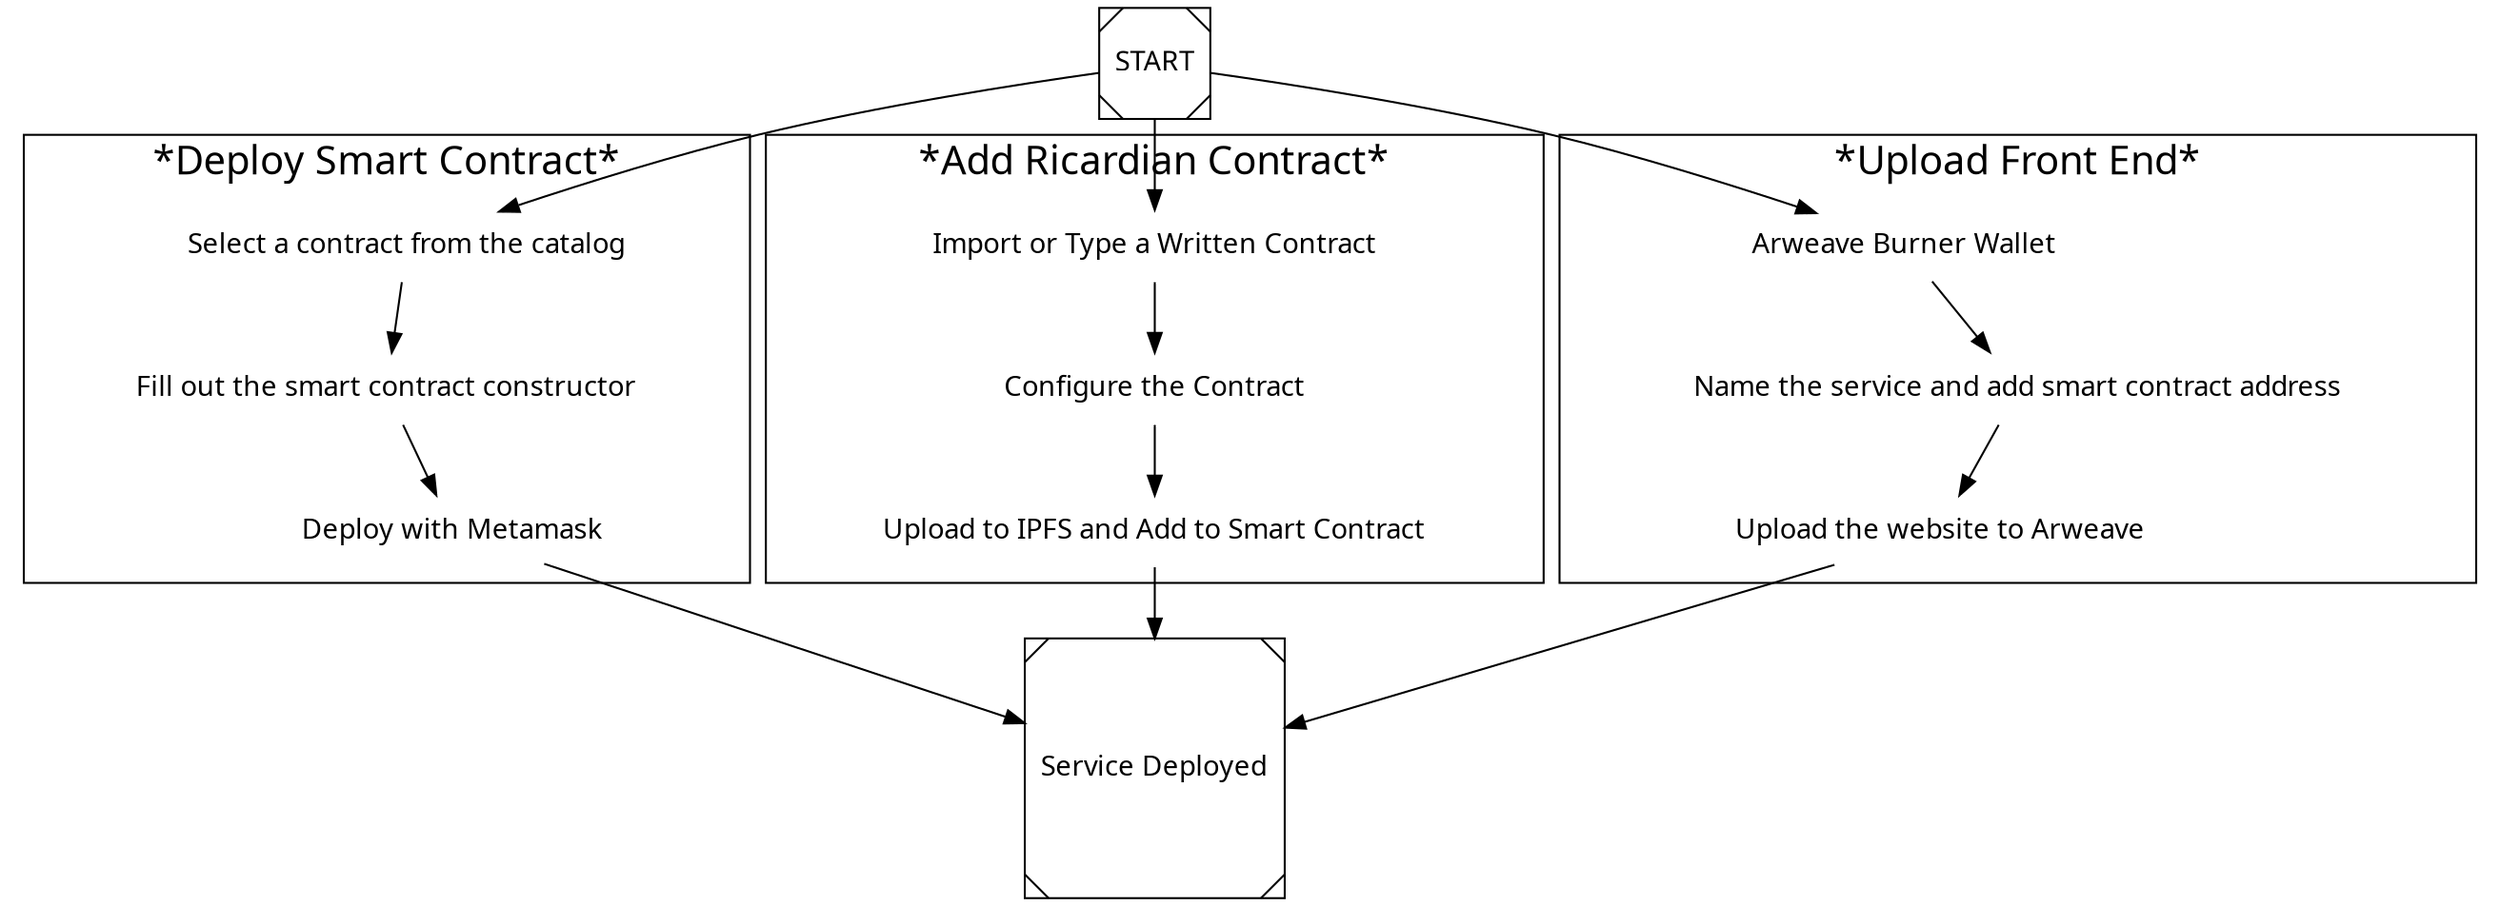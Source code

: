 # http://www.graphviz.org/content/cluster

digraph G {
  graph [fontname = "Handlee"];
  node [fontname = "Handlee"];
  edge [fontname = "Handlee"];

  bgcolor=transparent;

  subgraph cluster_0 {
    node [color=white];
    a0 [label="Select a contract from the catalog"]
    a1 [label="Fill out the smart contract constructor"]
    a2 [label="Deploy with Metamask"]
    a0 -> a1 -> a2;
    label = "*Deploy Smart Contract*";
    fontsize = 20;
  }

  subgraph cluster_1 {
    node [color=white];
    b0 [label="Import or Type a Written Contract"]
    b1 [label="Configure the Contract"]
    b2 [label="Upload to IPFS and Add to Smart Contract"]
    b0 -> b1 -> b2;
    label = "*Add Ricardian Contract*";
    fontsize = 20;
  }
  
   subgraph cluster_3 {
    node [color=white];
    c0 [label="Arweave Burner Wallet"]
    c1 [label="Name the service and add smart contract address"]
    c2 [label="Upload the website to Arweave"]
    c0 -> c1 -> c2;
    label = "*Upload Front End*";
    fontsize = 20;
  }
  
  start [label="START"]
  ServiceDeployed [label="Service Deployed"]
  start -> a0;
  start -> b0;
  start -> c0;
  a2 -> ServiceDeployed;
  b2 -> ServiceDeployed;
  c2 -> ServiceDeployed;

  start [shape=Msquare];
  ServiceDeployed [shape=Msquare];
}
